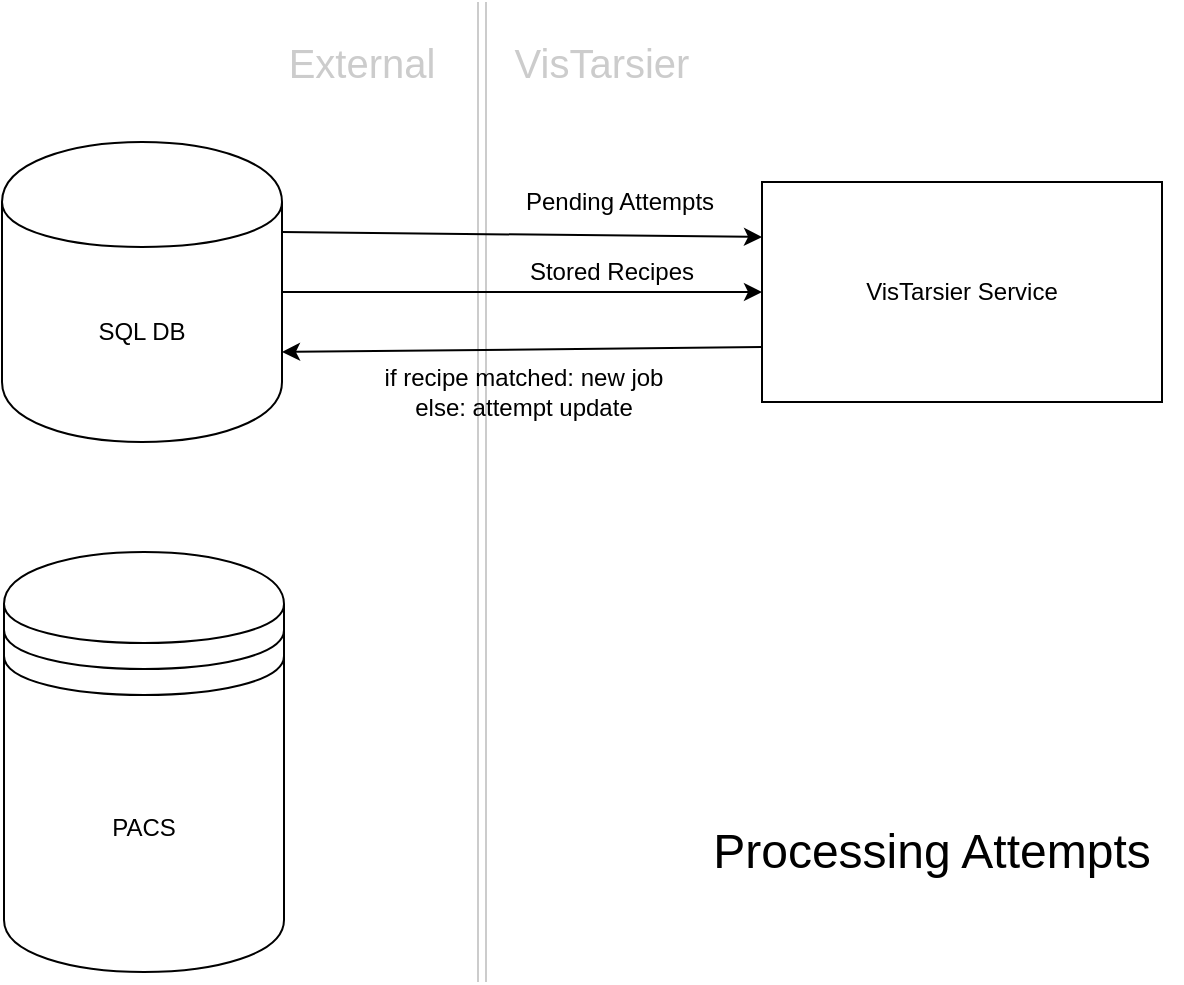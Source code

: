 <mxfile pages="1" version="11.2.3" type="device"><diagram id="nEfj89tEN132vVyMcHRq" name="Page-1"><mxGraphModel dx="781" dy="1151" grid="1" gridSize="10" guides="1" tooltips="1" connect="1" arrows="1" fold="1" page="1" pageScale="1" pageWidth="850" pageHeight="1100" math="0" shadow="0"><root><mxCell id="0"/><mxCell id="1" parent="0"/><mxCell id="nSjUVuPXgnDict7LvHQu-23" value="" style="shape=link;html=1;fillColor=#f5f5f5;strokeColor=#CCCCCC;" edge="1" parent="1"><mxGeometry width="50" height="50" relative="1" as="geometry"><mxPoint x="270" y="540" as="sourcePoint"/><mxPoint x="270" y="50" as="targetPoint"/></mxGeometry></mxCell><mxCell id="nSjUVuPXgnDict7LvHQu-1" value="SQL DB" style="shape=cylinder;whiteSpace=wrap;html=1;boundedLbl=1;backgroundOutline=1;" vertex="1" parent="1"><mxGeometry x="30" y="120" width="140" height="150" as="geometry"/></mxCell><mxCell id="nSjUVuPXgnDict7LvHQu-14" value="VisTarsier Service" style="rounded=0;whiteSpace=wrap;html=1;" vertex="1" parent="1"><mxGeometry x="410" y="140" width="200" height="110" as="geometry"/></mxCell><mxCell id="nSjUVuPXgnDict7LvHQu-18" value="PACS" style="shape=datastore;whiteSpace=wrap;html=1;" vertex="1" parent="1"><mxGeometry x="31" y="325" width="140" height="210" as="geometry"/></mxCell><mxCell id="nSjUVuPXgnDict7LvHQu-19" value="" style="endArrow=classic;html=1;exitX=1;exitY=0.3;exitDx=0;exitDy=0;entryX=0;entryY=0.25;entryDx=0;entryDy=0;" edge="1" parent="1" source="nSjUVuPXgnDict7LvHQu-1" target="nSjUVuPXgnDict7LvHQu-14"><mxGeometry width="50" height="50" relative="1" as="geometry"><mxPoint x="30" y="610" as="sourcePoint"/><mxPoint x="350" y="140" as="targetPoint"/></mxGeometry></mxCell><mxCell id="nSjUVuPXgnDict7LvHQu-24" value="VisTarsier" style="text;html=1;strokeColor=none;fillColor=none;align=center;verticalAlign=middle;whiteSpace=wrap;rounded=0;fontSize=20;opacity=50;fontColor=#CCCCCC;" vertex="1" parent="1"><mxGeometry x="280" y="70" width="100" height="20" as="geometry"/></mxCell><mxCell id="nSjUVuPXgnDict7LvHQu-25" value="External" style="text;html=1;strokeColor=none;fillColor=none;align=center;verticalAlign=middle;whiteSpace=wrap;rounded=0;fontSize=20;opacity=50;fontColor=#CCCCCC;" vertex="1" parent="1"><mxGeometry x="160" y="70" width="100" height="20" as="geometry"/></mxCell><mxCell id="nSjUVuPXgnDict7LvHQu-29" value="&lt;font style=&quot;font-size: 24px&quot;&gt;Processing Attempts&lt;br&gt;&lt;/font&gt;" style="text;html=1;strokeColor=none;fillColor=none;align=center;verticalAlign=middle;whiteSpace=wrap;rounded=0;fontSize=12;fontColor=#000000;opacity=50;" vertex="1" parent="1"><mxGeometry x="370" y="450" width="250" height="50" as="geometry"/></mxCell><mxCell id="nSjUVuPXgnDict7LvHQu-30" value="Pending Attempts" style="text;html=1;strokeColor=none;fillColor=none;align=center;verticalAlign=middle;whiteSpace=wrap;rounded=0;fontSize=12;fontColor=#000000;opacity=50;" vertex="1" parent="1"><mxGeometry x="279" y="140" width="120" height="20" as="geometry"/></mxCell><mxCell id="nSjUVuPXgnDict7LvHQu-32" value="" style="endArrow=classic;html=1;strokeColor=#000000;fontSize=12;fontColor=#000000;" edge="1" parent="1" source="nSjUVuPXgnDict7LvHQu-1" target="nSjUVuPXgnDict7LvHQu-14"><mxGeometry width="50" height="50" relative="1" as="geometry"><mxPoint x="173" y="198" as="sourcePoint"/><mxPoint x="300" y="200" as="targetPoint"/></mxGeometry></mxCell><mxCell id="nSjUVuPXgnDict7LvHQu-33" value="Stored Recipes" style="text;html=1;strokeColor=none;fillColor=none;align=center;verticalAlign=middle;whiteSpace=wrap;rounded=0;fontSize=12;fontColor=#000000;opacity=50;" vertex="1" parent="1"><mxGeometry x="280" y="175" width="110" height="20" as="geometry"/></mxCell><mxCell id="nSjUVuPXgnDict7LvHQu-34" value="" style="endArrow=classic;html=1;strokeColor=#000000;fontSize=12;fontColor=#000000;exitX=0;exitY=0.75;exitDx=0;exitDy=0;entryX=1;entryY=0.7;entryDx=0;entryDy=0;" edge="1" parent="1" source="nSjUVuPXgnDict7LvHQu-14" target="nSjUVuPXgnDict7LvHQu-1"><mxGeometry width="50" height="50" relative="1" as="geometry"><mxPoint x="30" y="610" as="sourcePoint"/><mxPoint x="80" y="560" as="targetPoint"/></mxGeometry></mxCell><mxCell id="nSjUVuPXgnDict7LvHQu-35" value="&lt;div&gt;if recipe matched: new job&lt;/div&gt;&lt;div&gt; else: attempt update&lt;br&gt;&lt;/div&gt;" style="text;html=1;strokeColor=none;fillColor=none;align=center;verticalAlign=middle;whiteSpace=wrap;rounded=0;fontSize=12;fontColor=#000000;opacity=50;" vertex="1" parent="1"><mxGeometry x="191" y="220" width="200" height="50" as="geometry"/></mxCell></root></mxGraphModel></diagram></mxfile>